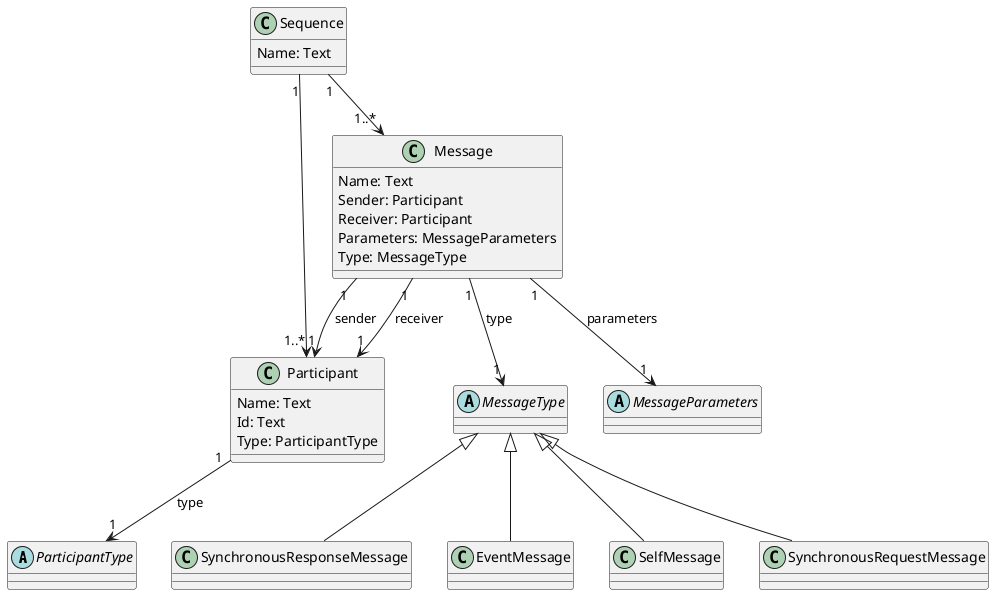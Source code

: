 ﻿@startuml
' https://plantuml.com/class-diagram

abstract class ParticipantType {
}

abstract class MessageParameters {
}

abstract class MessageType {
}

class SynchronousRequestMessage {
}

class SynchronousResponseMessage {
}

class EventMessage {
}

class SelfMessage {
}

class Participant {
    Name: Text
    Id: Text
    Type: ParticipantType
}

class Message {
    Name: Text
    Sender: Participant
    Receiver: Participant
    Parameters: MessageParameters
    Type: MessageType
}

class Sequence {
    Name: Text
}

Participant "1" --> "1" ParticipantType : type
Message "1" --> "1" Participant : sender
Message "1" --> "1" Participant : receiver
Message "1" --> "1" MessageParameters : parameters
Message "1" --> "1" MessageType : type
Sequence "1" --> "1..*" Participant
Sequence "1" --> "1..*" Message

MessageType <|-- SynchronousRequestMessage
MessageType <|-- SynchronousResponseMessage
MessageType <|-- EventMessage
MessageType <|-- SelfMessage

@enduml